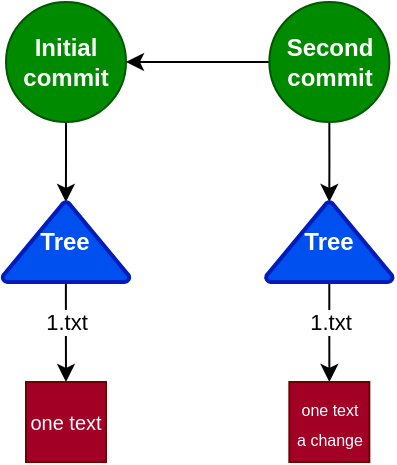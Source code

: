 <mxfile version="13.6.5">
    <diagram id="OvUeN1fUbP1yOYvhclIw" name="Page-1">
        <mxGraphModel dx="827" dy="324" grid="1" gridSize="10" guides="1" tooltips="1" connect="1" arrows="1" fold="1" page="1" pageScale="1" pageWidth="850" pageHeight="1100" math="0" shadow="0">
            <root>
                <mxCell id="0"/>
                <mxCell id="1" parent="0"/>
                <mxCell id="39" style="edgeStyle=orthogonalEdgeStyle;rounded=0;orthogonalLoop=1;jettySize=auto;html=1;" edge="1" parent="1" source="40" target="43">
                    <mxGeometry relative="1" as="geometry"/>
                </mxCell>
                <mxCell id="40" value="Initial commit" style="ellipse;whiteSpace=wrap;html=1;aspect=fixed;fillColor=#008a00;strokeColor=#005700;fontColor=#ffffff;fontStyle=1" vertex="1" parent="1">
                    <mxGeometry x="270" y="90" width="60" height="60" as="geometry"/>
                </mxCell>
                <mxCell id="41" style="edgeStyle=orthogonalEdgeStyle;rounded=0;orthogonalLoop=1;jettySize=auto;html=1;" edge="1" parent="1" source="43" target="44">
                    <mxGeometry relative="1" as="geometry"/>
                </mxCell>
                <mxCell id="42" value="1.txt" style="edgeLabel;html=1;align=center;verticalAlign=middle;resizable=0;points=[];fontColor=#000000;" vertex="1" connectable="0" parent="41">
                    <mxGeometry x="0.177" relative="1" as="geometry">
                        <mxPoint y="-10" as="offset"/>
                    </mxGeometry>
                </mxCell>
                <mxCell id="43" value="Tree" style="strokeWidth=2;html=1;shape=mxgraph.flowchart.extract_or_measurement;whiteSpace=wrap;fillColor=#0050ef;strokeColor=#001DBC;fontColor=#ffffff;fontStyle=1" vertex="1" parent="1">
                    <mxGeometry x="268.33" y="190" width="63.33" height="40" as="geometry"/>
                </mxCell>
                <mxCell id="44" value="&lt;span style=&quot;font-weight: normal&quot;&gt;&lt;font style=&quot;font-size: 10px&quot;&gt;one text&lt;/font&gt;&lt;/span&gt;" style="whiteSpace=wrap;html=1;aspect=fixed;fillColor=#a20025;strokeColor=#6F0000;fontColor=#ffffff;fontStyle=1" vertex="1" parent="1">
                    <mxGeometry x="280" y="280" width="40" height="40" as="geometry"/>
                </mxCell>
                <mxCell id="45" style="edgeStyle=orthogonalEdgeStyle;rounded=0;orthogonalLoop=1;jettySize=auto;html=1;" edge="1" parent="1" source="46" target="49">
                    <mxGeometry relative="1" as="geometry"/>
                </mxCell>
                <mxCell id="51" style="edgeStyle=orthogonalEdgeStyle;rounded=0;orthogonalLoop=1;jettySize=auto;html=1;entryX=1;entryY=0.5;entryDx=0;entryDy=0;" edge="1" parent="1" source="46" target="40">
                    <mxGeometry relative="1" as="geometry"/>
                </mxCell>
                <mxCell id="46" value="Second&lt;br&gt;commit" style="ellipse;whiteSpace=wrap;html=1;aspect=fixed;fillColor=#008a00;strokeColor=#005700;fontColor=#ffffff;fontStyle=1" vertex="1" parent="1">
                    <mxGeometry x="401.67" y="90" width="60" height="60" as="geometry"/>
                </mxCell>
                <mxCell id="47" style="edgeStyle=orthogonalEdgeStyle;rounded=0;orthogonalLoop=1;jettySize=auto;html=1;" edge="1" parent="1" source="49" target="50">
                    <mxGeometry relative="1" as="geometry"/>
                </mxCell>
                <mxCell id="48" value="1.txt" style="edgeLabel;html=1;align=center;verticalAlign=middle;resizable=0;points=[];fontColor=#000000;" vertex="1" connectable="0" parent="47">
                    <mxGeometry x="0.177" relative="1" as="geometry">
                        <mxPoint y="-10" as="offset"/>
                    </mxGeometry>
                </mxCell>
                <mxCell id="49" value="Tree" style="strokeWidth=2;html=1;shape=mxgraph.flowchart.extract_or_measurement;whiteSpace=wrap;fillColor=#0050ef;strokeColor=#001DBC;fontColor=#ffffff;fontStyle=1" vertex="1" parent="1">
                    <mxGeometry x="400.0" y="190" width="63.33" height="40" as="geometry"/>
                </mxCell>
                <mxCell id="50" value="&lt;span style=&quot;font-weight: normal ; font-size: 8px&quot;&gt;&lt;font style=&quot;font-size: 8px&quot;&gt;one text&lt;br&gt;a change&lt;br&gt;&lt;/font&gt;&lt;/span&gt;" style="whiteSpace=wrap;html=1;aspect=fixed;fillColor=#a20025;strokeColor=#6F0000;fontColor=#ffffff;fontStyle=1" vertex="1" parent="1">
                    <mxGeometry x="411.67" y="280" width="40" height="40" as="geometry"/>
                </mxCell>
            </root>
        </mxGraphModel>
    </diagram>
</mxfile>